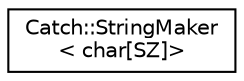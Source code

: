 digraph "Graphical Class Hierarchy"
{
  edge [fontname="Helvetica",fontsize="10",labelfontname="Helvetica",labelfontsize="10"];
  node [fontname="Helvetica",fontsize="10",shape=record];
  rankdir="LR";
  Node0 [label="Catch::StringMaker\l\< char[SZ]\>",height=0.2,width=0.4,color="black", fillcolor="white", style="filled",URL="$structCatch_1_1StringMaker_3_01char[SZ]_4.html"];
}
